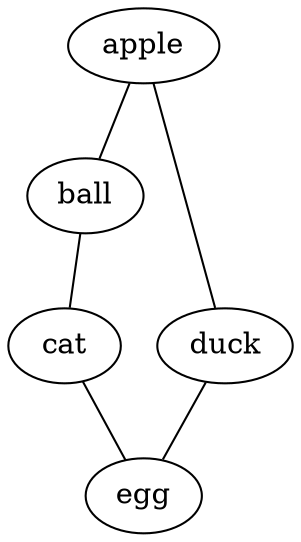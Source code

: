 graph bar {
	overlap = false;
	splines = true;

	apple -- ball;
	ball -- cat;
	apple -- duck;
	duck -- egg;
	cat -- egg;

}
